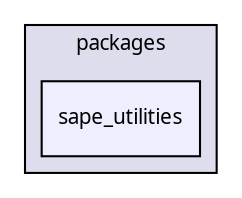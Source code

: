 digraph "packages/sape/packages/sape_utilities/" {
  compound=true
  node [ fontsize="10", fontname="FreeSans.ttf"];
  edge [ labelfontsize="10", labelfontname="FreeSans.ttf"];
  subgraph clusterdir_e81e4bd762abaa1eb83a6a6d81685025 {
    graph [ bgcolor="#ddddee", pencolor="black", label="packages" fontname="FreeSans.ttf", fontsize="10", URL="dir_e81e4bd762abaa1eb83a6a6d81685025.html"]
  dir_6deb6ac53002d2538eab7bc81e8193e5 [shape=box, label="sape_utilities", style="filled", fillcolor="#eeeeff", pencolor="black", URL="dir_6deb6ac53002d2538eab7bc81e8193e5.html"];
  }
}
